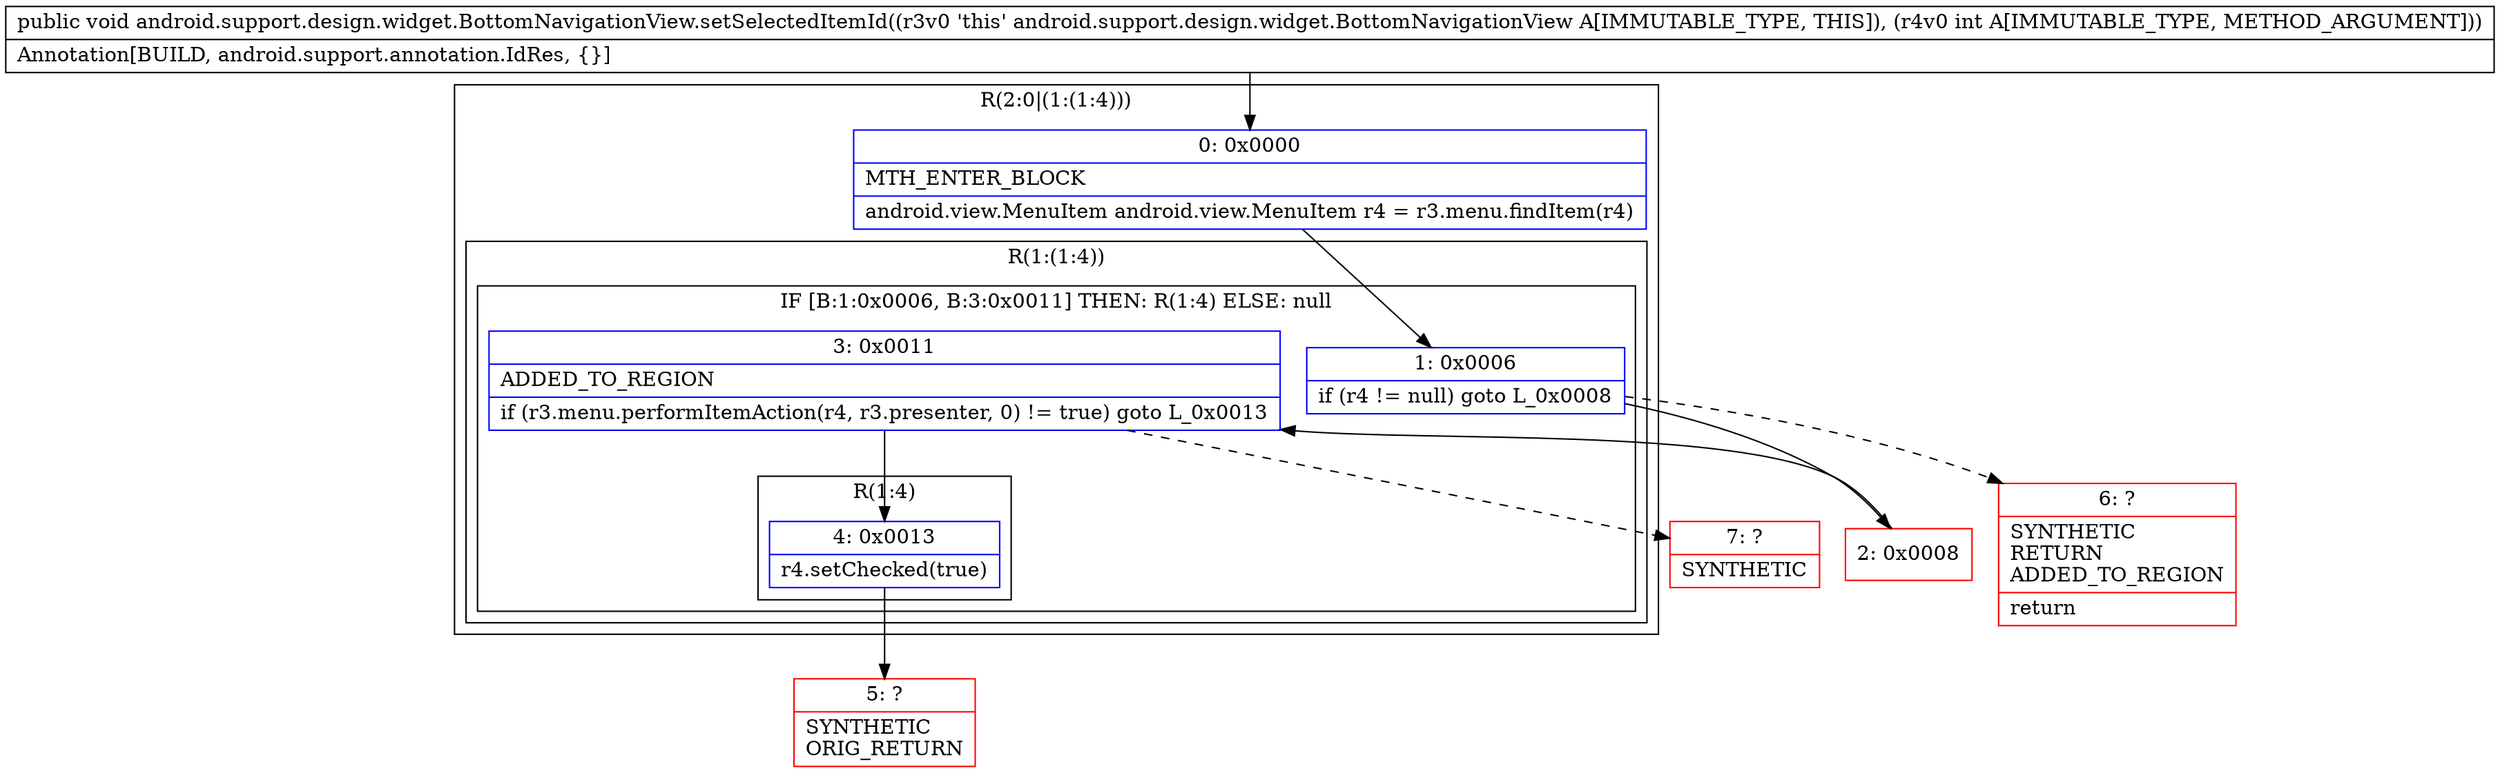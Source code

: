 digraph "CFG forandroid.support.design.widget.BottomNavigationView.setSelectedItemId(I)V" {
subgraph cluster_Region_1133575731 {
label = "R(2:0|(1:(1:4)))";
node [shape=record,color=blue];
Node_0 [shape=record,label="{0\:\ 0x0000|MTH_ENTER_BLOCK\l|android.view.MenuItem android.view.MenuItem r4 = r3.menu.findItem(r4)\l}"];
subgraph cluster_Region_257848624 {
label = "R(1:(1:4))";
node [shape=record,color=blue];
subgraph cluster_IfRegion_1450595379 {
label = "IF [B:1:0x0006, B:3:0x0011] THEN: R(1:4) ELSE: null";
node [shape=record,color=blue];
Node_1 [shape=record,label="{1\:\ 0x0006|if (r4 != null) goto L_0x0008\l}"];
Node_3 [shape=record,label="{3\:\ 0x0011|ADDED_TO_REGION\l|if (r3.menu.performItemAction(r4, r3.presenter, 0) != true) goto L_0x0013\l}"];
subgraph cluster_Region_1289475771 {
label = "R(1:4)";
node [shape=record,color=blue];
Node_4 [shape=record,label="{4\:\ 0x0013|r4.setChecked(true)\l}"];
}
}
}
}
Node_2 [shape=record,color=red,label="{2\:\ 0x0008}"];
Node_5 [shape=record,color=red,label="{5\:\ ?|SYNTHETIC\lORIG_RETURN\l}"];
Node_6 [shape=record,color=red,label="{6\:\ ?|SYNTHETIC\lRETURN\lADDED_TO_REGION\l|return\l}"];
Node_7 [shape=record,color=red,label="{7\:\ ?|SYNTHETIC\l}"];
MethodNode[shape=record,label="{public void android.support.design.widget.BottomNavigationView.setSelectedItemId((r3v0 'this' android.support.design.widget.BottomNavigationView A[IMMUTABLE_TYPE, THIS]), (r4v0 int A[IMMUTABLE_TYPE, METHOD_ARGUMENT]))  | Annotation[BUILD, android.support.annotation.IdRes, \{\}]\l}"];
MethodNode -> Node_0;
Node_0 -> Node_1;
Node_1 -> Node_2;
Node_1 -> Node_6[style=dashed];
Node_3 -> Node_4;
Node_3 -> Node_7[style=dashed];
Node_4 -> Node_5;
Node_2 -> Node_3;
}

